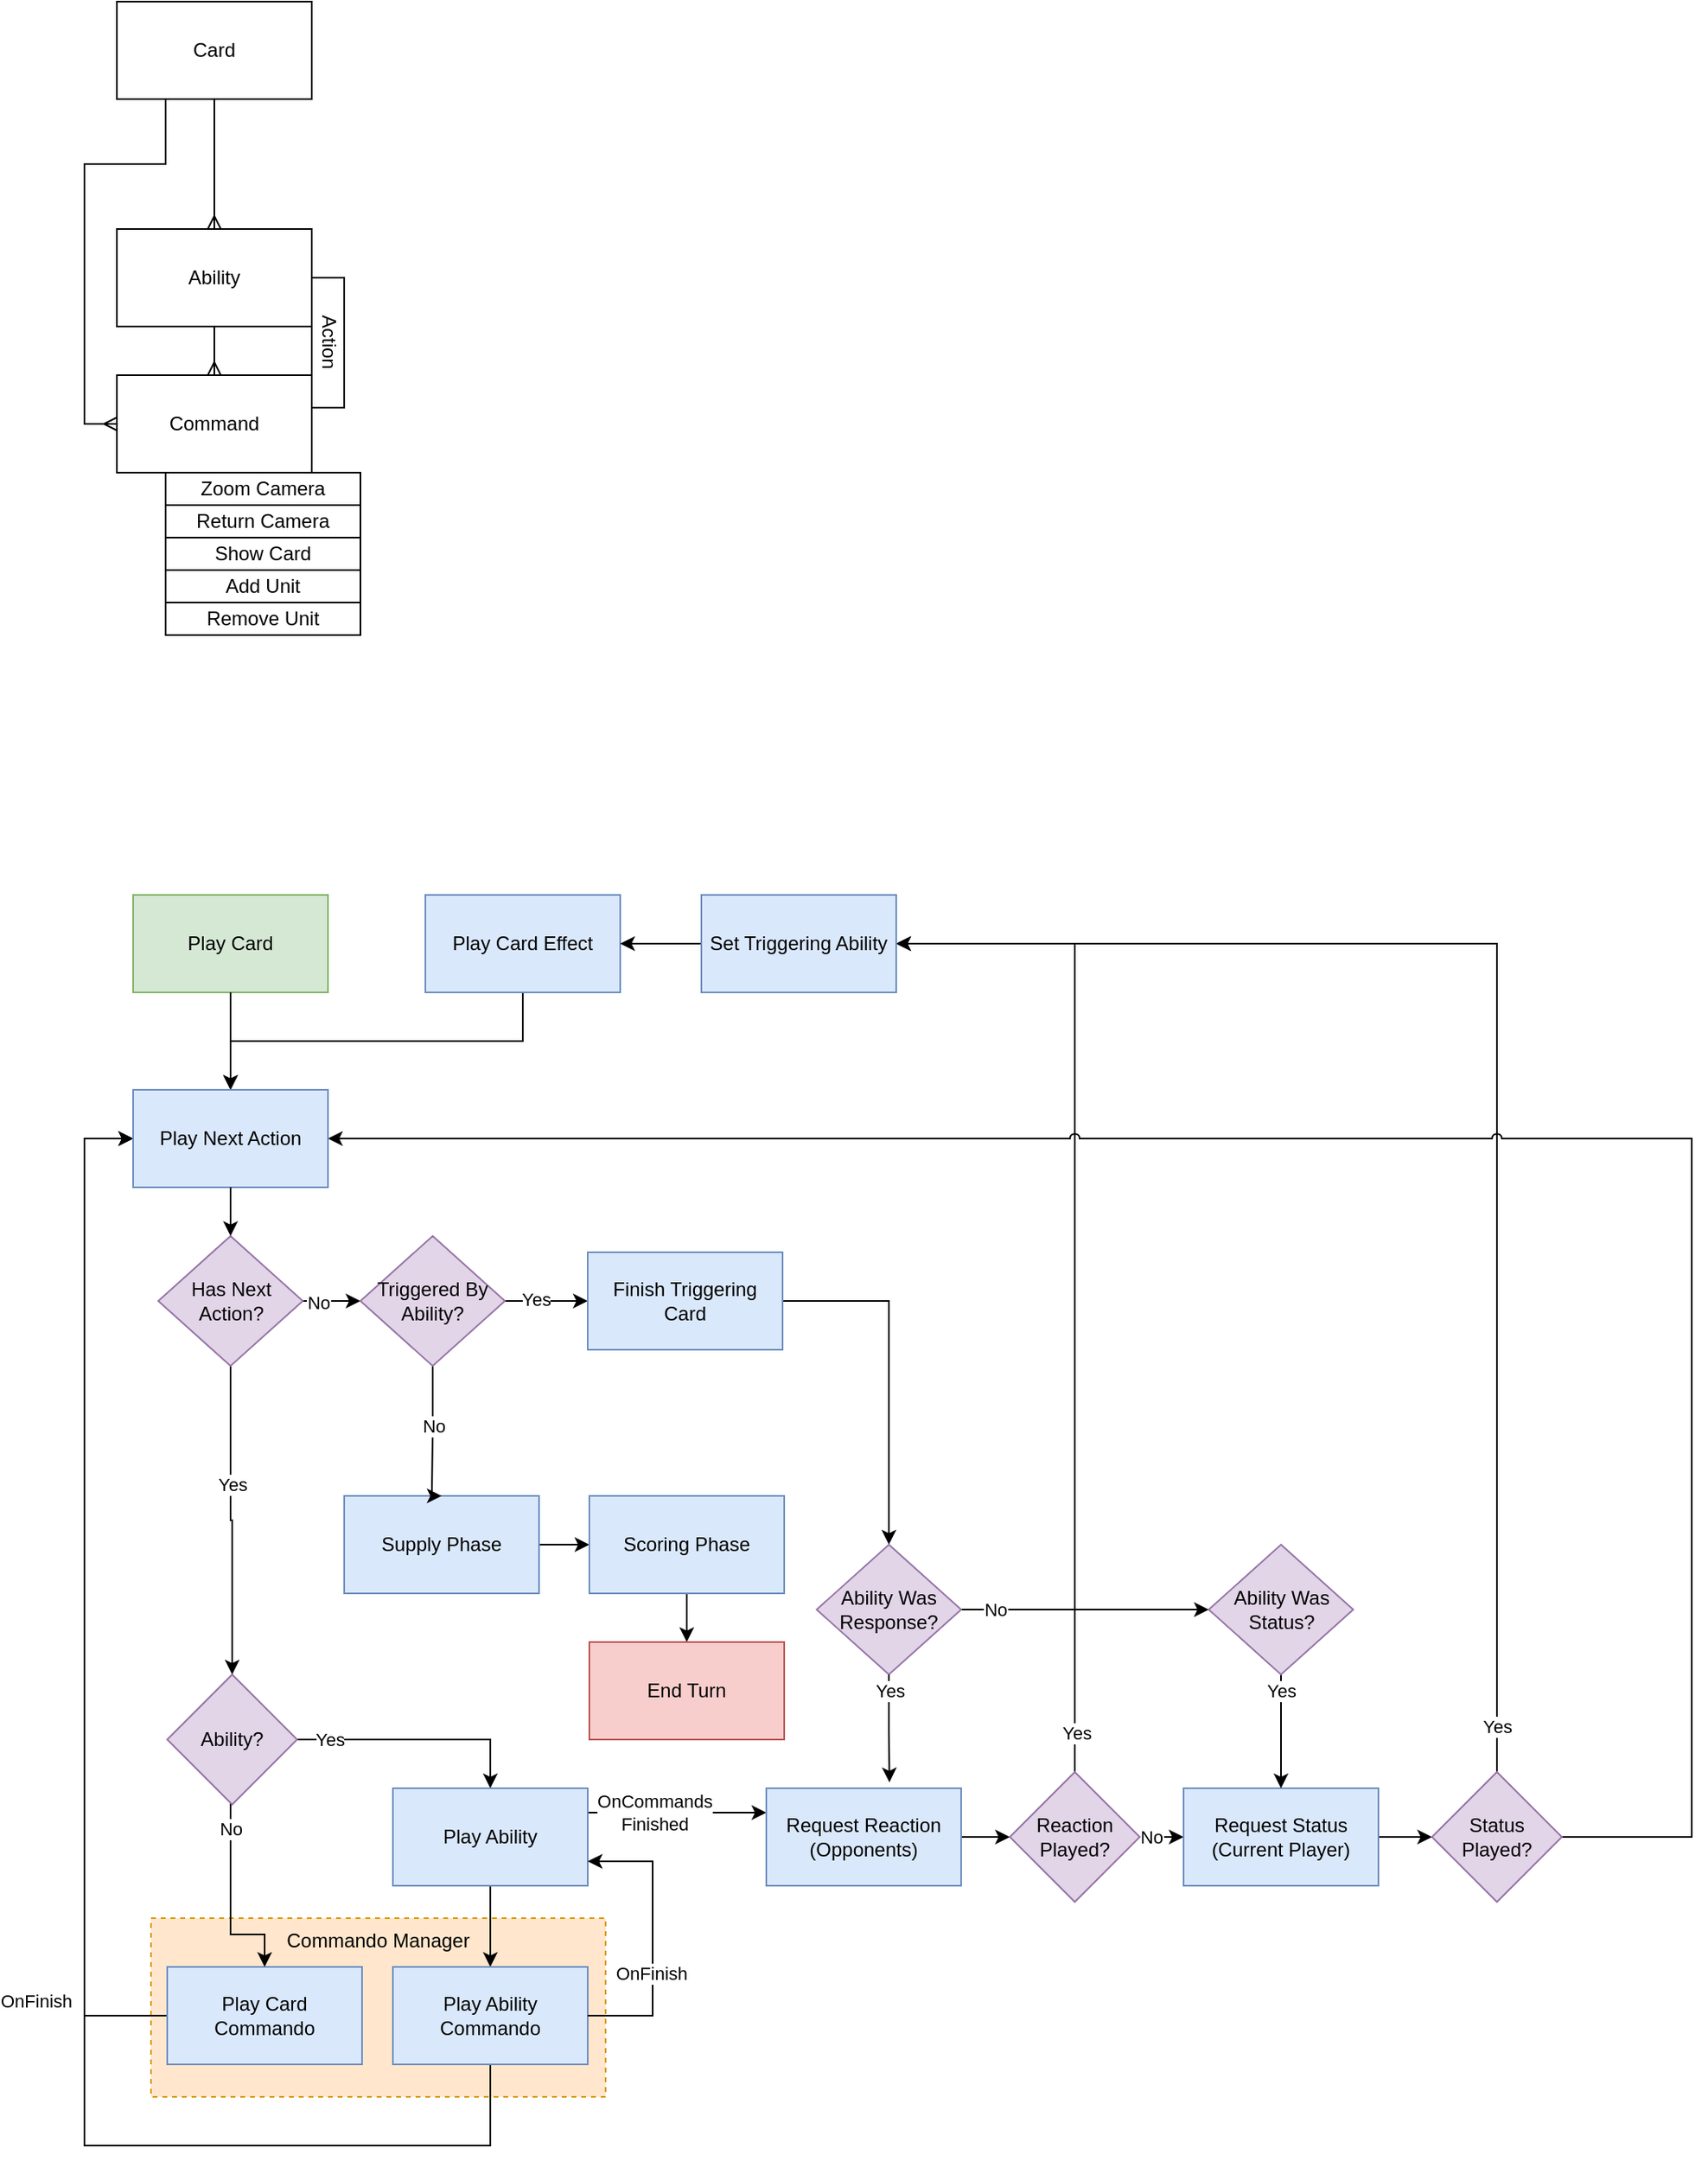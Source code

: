 <mxfile version="24.3.1" type="device">
  <diagram name="Pagina-1" id="IaD8xhGnDgToMWN5SI3F">
    <mxGraphModel dx="1728" dy="922" grid="1" gridSize="10" guides="1" tooltips="1" connect="1" arrows="1" fold="1" page="1" pageScale="1" pageWidth="827" pageHeight="1169" math="0" shadow="0">
      <root>
        <mxCell id="0" />
        <mxCell id="1" parent="0" />
        <mxCell id="_0RKDwWshR8oVhrNzdpn-49" value="Commando Manager" style="rounded=0;whiteSpace=wrap;html=1;verticalAlign=top;dashed=1;fillColor=#ffe6cc;strokeColor=#d79b00;" parent="1" vertex="1">
          <mxGeometry x="191" y="1310" width="280" height="110" as="geometry" />
        </mxCell>
        <mxCell id="Gep4QwJAN5HZoMEXAOhW-1" value="Card" style="rounded=0;whiteSpace=wrap;html=1;" parent="1" vertex="1">
          <mxGeometry x="170" y="130" width="120" height="60" as="geometry" />
        </mxCell>
        <mxCell id="Gep4QwJAN5HZoMEXAOhW-2" value="Ability" style="rounded=0;whiteSpace=wrap;html=1;" parent="1" vertex="1">
          <mxGeometry x="170" y="270" width="120" height="60" as="geometry" />
        </mxCell>
        <mxCell id="Gep4QwJAN5HZoMEXAOhW-4" style="edgeStyle=orthogonalEdgeStyle;rounded=0;orthogonalLoop=1;jettySize=auto;html=1;exitX=0.5;exitY=0;exitDx=0;exitDy=0;entryX=0.5;entryY=1;entryDx=0;entryDy=0;startArrow=ERmany;startFill=0;endArrow=none;endFill=0;" parent="1" source="Gep4QwJAN5HZoMEXAOhW-2" target="Gep4QwJAN5HZoMEXAOhW-1" edge="1">
          <mxGeometry relative="1" as="geometry">
            <Array as="points">
              <mxPoint x="230" y="230" />
              <mxPoint x="230" y="230" />
            </Array>
          </mxGeometry>
        </mxCell>
        <mxCell id="ChCVL3C0lBu9U5qs8g9y-7" value="" style="group" parent="1" vertex="1" connectable="0">
          <mxGeometry x="180" y="360" width="140" height="160" as="geometry" />
        </mxCell>
        <mxCell id="ChCVL3C0lBu9U5qs8g9y-1" value="Command" style="rounded=0;whiteSpace=wrap;html=1;movable=1;resizable=1;rotatable=1;deletable=1;editable=1;locked=0;connectable=1;" parent="ChCVL3C0lBu9U5qs8g9y-7" vertex="1">
          <mxGeometry x="-10" width="120" height="60" as="geometry" />
        </mxCell>
        <mxCell id="ChCVL3C0lBu9U5qs8g9y-2" value="Zoom Camera" style="rounded=0;whiteSpace=wrap;html=1;movable=1;resizable=1;rotatable=1;deletable=1;editable=1;locked=0;connectable=1;" parent="ChCVL3C0lBu9U5qs8g9y-7" vertex="1">
          <mxGeometry x="20" y="60" width="120" height="20" as="geometry" />
        </mxCell>
        <mxCell id="ChCVL3C0lBu9U5qs8g9y-3" value="Add Unit" style="rounded=0;whiteSpace=wrap;html=1;movable=1;resizable=1;rotatable=1;deletable=1;editable=1;locked=0;connectable=1;" parent="ChCVL3C0lBu9U5qs8g9y-7" vertex="1">
          <mxGeometry x="20" y="120" width="120" height="20" as="geometry" />
        </mxCell>
        <mxCell id="ChCVL3C0lBu9U5qs8g9y-4" value="Remove Unit" style="rounded=0;whiteSpace=wrap;html=1;movable=1;resizable=1;rotatable=1;deletable=1;editable=1;locked=0;connectable=1;" parent="ChCVL3C0lBu9U5qs8g9y-7" vertex="1">
          <mxGeometry x="20" y="140" width="120" height="20" as="geometry" />
        </mxCell>
        <mxCell id="ChCVL3C0lBu9U5qs8g9y-5" value="Return Camera" style="rounded=0;whiteSpace=wrap;html=1;movable=1;resizable=1;rotatable=1;deletable=1;editable=1;locked=0;connectable=1;" parent="ChCVL3C0lBu9U5qs8g9y-7" vertex="1">
          <mxGeometry x="20" y="80" width="120" height="20" as="geometry" />
        </mxCell>
        <mxCell id="ChCVL3C0lBu9U5qs8g9y-6" value="Show Card" style="rounded=0;whiteSpace=wrap;html=1;movable=1;resizable=1;rotatable=1;deletable=1;editable=1;locked=0;connectable=1;" parent="ChCVL3C0lBu9U5qs8g9y-7" vertex="1">
          <mxGeometry x="20" y="100" width="120" height="20" as="geometry" />
        </mxCell>
        <mxCell id="ChCVL3C0lBu9U5qs8g9y-9" style="edgeStyle=orthogonalEdgeStyle;rounded=0;orthogonalLoop=1;jettySize=auto;html=1;exitX=0.5;exitY=0;exitDx=0;exitDy=0;entryX=0.5;entryY=1;entryDx=0;entryDy=0;startArrow=ERmany;startFill=0;endArrow=none;endFill=0;" parent="1" source="ChCVL3C0lBu9U5qs8g9y-1" target="Gep4QwJAN5HZoMEXAOhW-2" edge="1">
          <mxGeometry relative="1" as="geometry">
            <mxPoint x="320" y="280" as="sourcePoint" />
            <mxPoint x="370" y="200" as="targetPoint" />
          </mxGeometry>
        </mxCell>
        <mxCell id="_0RKDwWshR8oVhrNzdpn-2" value="Play Card" style="rounded=0;whiteSpace=wrap;html=1;fillColor=#d5e8d4;strokeColor=#82b366;" parent="1" vertex="1">
          <mxGeometry x="180" y="680" width="120" height="60" as="geometry" />
        </mxCell>
        <mxCell id="_0RKDwWshR8oVhrNzdpn-15" style="edgeStyle=orthogonalEdgeStyle;rounded=0;orthogonalLoop=1;jettySize=auto;html=1;exitX=0;exitY=0.5;exitDx=0;exitDy=0;entryX=0;entryY=0.5;entryDx=0;entryDy=0;" parent="1" source="_0RKDwWshR8oVhrNzdpn-4" target="_0RKDwWshR8oVhrNzdpn-54" edge="1">
          <mxGeometry relative="1" as="geometry">
            <Array as="points">
              <mxPoint x="150" y="1370" />
              <mxPoint x="150" y="830" />
            </Array>
          </mxGeometry>
        </mxCell>
        <mxCell id="_0RKDwWshR8oVhrNzdpn-50" value="OnFinish" style="edgeLabel;html=1;align=center;verticalAlign=middle;resizable=0;points=[];" parent="_0RKDwWshR8oVhrNzdpn-15" vertex="1" connectable="0">
          <mxGeometry x="-0.56" y="1" relative="1" as="geometry">
            <mxPoint x="-29" y="76" as="offset" />
          </mxGeometry>
        </mxCell>
        <mxCell id="_0RKDwWshR8oVhrNzdpn-4" value="Play Card Commando" style="rounded=0;whiteSpace=wrap;html=1;fillColor=#dae8fc;strokeColor=#6c8ebf;" parent="1" vertex="1">
          <mxGeometry x="201" y="1340" width="120" height="60" as="geometry" />
        </mxCell>
        <mxCell id="_0RKDwWshR8oVhrNzdpn-7" style="edgeStyle=orthogonalEdgeStyle;rounded=0;orthogonalLoop=1;jettySize=auto;html=1;exitX=0.5;exitY=1;exitDx=0;exitDy=0;entryX=0.5;entryY=0;entryDx=0;entryDy=0;" parent="1" source="_0RKDwWshR8oVhrNzdpn-5" target="_0RKDwWshR8oVhrNzdpn-4" edge="1">
          <mxGeometry relative="1" as="geometry">
            <mxPoint x="250" y="1340" as="targetPoint" />
            <Array as="points">
              <mxPoint x="240" y="1320" />
              <mxPoint x="261" y="1320" />
            </Array>
          </mxGeometry>
        </mxCell>
        <mxCell id="_0RKDwWshR8oVhrNzdpn-18" value="No" style="edgeLabel;html=1;align=center;verticalAlign=middle;resizable=0;points=[];" parent="_0RKDwWshR8oVhrNzdpn-7" vertex="1" connectable="0">
          <mxGeometry x="-0.62" y="-2" relative="1" as="geometry">
            <mxPoint x="2" y="-7" as="offset" />
          </mxGeometry>
        </mxCell>
        <mxCell id="_0RKDwWshR8oVhrNzdpn-10" style="edgeStyle=orthogonalEdgeStyle;rounded=0;orthogonalLoop=1;jettySize=auto;html=1;exitX=1;exitY=0.5;exitDx=0;exitDy=0;entryX=0.5;entryY=0;entryDx=0;entryDy=0;" parent="1" source="_0RKDwWshR8oVhrNzdpn-5" target="_0RKDwWshR8oVhrNzdpn-8" edge="1">
          <mxGeometry relative="1" as="geometry">
            <mxPoint x="340" y="1260" as="targetPoint" />
          </mxGeometry>
        </mxCell>
        <mxCell id="_0RKDwWshR8oVhrNzdpn-17" value="Yes" style="edgeLabel;html=1;align=center;verticalAlign=middle;resizable=0;points=[];" parent="_0RKDwWshR8oVhrNzdpn-10" vertex="1" connectable="0">
          <mxGeometry x="-0.847" y="-1" relative="1" as="geometry">
            <mxPoint x="8" y="-1" as="offset" />
          </mxGeometry>
        </mxCell>
        <mxCell id="_0RKDwWshR8oVhrNzdpn-5" value="Ability?" style="rhombus;whiteSpace=wrap;html=1;fillColor=#e1d5e7;strokeColor=#9673a6;" parent="1" vertex="1">
          <mxGeometry x="201" y="1160" width="80" height="80" as="geometry" />
        </mxCell>
        <mxCell id="_0RKDwWshR8oVhrNzdpn-6" style="edgeStyle=orthogonalEdgeStyle;rounded=0;orthogonalLoop=1;jettySize=auto;html=1;exitX=0.5;exitY=1;exitDx=0;exitDy=0;" parent="1" source="_0RKDwWshR8oVhrNzdpn-2" target="_0RKDwWshR8oVhrNzdpn-54" edge="1">
          <mxGeometry relative="1" as="geometry">
            <mxPoint x="240" y="840" as="targetPoint" />
          </mxGeometry>
        </mxCell>
        <mxCell id="_0RKDwWshR8oVhrNzdpn-20" style="edgeStyle=orthogonalEdgeStyle;rounded=0;orthogonalLoop=1;jettySize=auto;html=1;exitX=1;exitY=0.25;exitDx=0;exitDy=0;entryX=0;entryY=0.25;entryDx=0;entryDy=0;" parent="1" source="_0RKDwWshR8oVhrNzdpn-8" target="_0RKDwWshR8oVhrNzdpn-19" edge="1">
          <mxGeometry relative="1" as="geometry" />
        </mxCell>
        <mxCell id="_0RKDwWshR8oVhrNzdpn-21" value="OnCommands&lt;div&gt;Finished&lt;/div&gt;" style="edgeLabel;html=1;align=center;verticalAlign=middle;resizable=0;points=[];" parent="_0RKDwWshR8oVhrNzdpn-20" vertex="1" connectable="0">
          <mxGeometry x="-0.257" relative="1" as="geometry">
            <mxPoint as="offset" />
          </mxGeometry>
        </mxCell>
        <mxCell id="_0RKDwWshR8oVhrNzdpn-62" style="edgeStyle=orthogonalEdgeStyle;rounded=0;orthogonalLoop=1;jettySize=auto;html=1;exitX=0.5;exitY=1;exitDx=0;exitDy=0;entryX=0.5;entryY=0;entryDx=0;entryDy=0;" parent="1" source="_0RKDwWshR8oVhrNzdpn-8" target="_0RKDwWshR8oVhrNzdpn-9" edge="1">
          <mxGeometry relative="1" as="geometry" />
        </mxCell>
        <mxCell id="_0RKDwWshR8oVhrNzdpn-8" value="Play Ability" style="rounded=0;whiteSpace=wrap;html=1;fillColor=#dae8fc;strokeColor=#6c8ebf;" parent="1" vertex="1">
          <mxGeometry x="340" y="1230" width="120" height="60" as="geometry" />
        </mxCell>
        <mxCell id="-7bolcD9-ArwaSIckpxd-14" style="edgeStyle=orthogonalEdgeStyle;rounded=0;orthogonalLoop=1;jettySize=auto;html=1;exitX=0.5;exitY=1;exitDx=0;exitDy=0;entryX=0;entryY=0.5;entryDx=0;entryDy=0;" edge="1" parent="1" source="_0RKDwWshR8oVhrNzdpn-9" target="_0RKDwWshR8oVhrNzdpn-54">
          <mxGeometry relative="1" as="geometry">
            <Array as="points">
              <mxPoint x="400" y="1450" />
              <mxPoint x="150" y="1450" />
              <mxPoint x="150" y="830" />
            </Array>
          </mxGeometry>
        </mxCell>
        <mxCell id="_0RKDwWshR8oVhrNzdpn-9" value="Play Ability Commando" style="rounded=0;whiteSpace=wrap;html=1;fillColor=#dae8fc;strokeColor=#6c8ebf;" parent="1" vertex="1">
          <mxGeometry x="340" y="1340" width="120" height="60" as="geometry" />
        </mxCell>
        <mxCell id="_0RKDwWshR8oVhrNzdpn-26" style="edgeStyle=orthogonalEdgeStyle;rounded=0;orthogonalLoop=1;jettySize=auto;html=1;exitX=1;exitY=0.5;exitDx=0;exitDy=0;" parent="1" source="_0RKDwWshR8oVhrNzdpn-19" target="_0RKDwWshR8oVhrNzdpn-25" edge="1">
          <mxGeometry relative="1" as="geometry" />
        </mxCell>
        <mxCell id="_0RKDwWshR8oVhrNzdpn-19" value="Request Reaction&lt;br&gt;(Opponents)" style="rounded=0;whiteSpace=wrap;html=1;fillColor=#dae8fc;strokeColor=#6c8ebf;" parent="1" vertex="1">
          <mxGeometry x="570" y="1230" width="120" height="60" as="geometry" />
        </mxCell>
        <mxCell id="_0RKDwWshR8oVhrNzdpn-27" style="edgeStyle=orthogonalEdgeStyle;rounded=0;orthogonalLoop=1;jettySize=auto;html=1;exitX=0.5;exitY=0;exitDx=0;exitDy=0;entryX=1;entryY=0.5;entryDx=0;entryDy=0;" parent="1" source="_0RKDwWshR8oVhrNzdpn-25" target="-7bolcD9-ArwaSIckpxd-25" edge="1">
          <mxGeometry relative="1" as="geometry" />
        </mxCell>
        <mxCell id="_0RKDwWshR8oVhrNzdpn-28" value="Yes" style="edgeLabel;html=1;align=center;verticalAlign=middle;resizable=0;points=[];" parent="_0RKDwWshR8oVhrNzdpn-27" vertex="1" connectable="0">
          <mxGeometry x="-0.921" y="-1" relative="1" as="geometry">
            <mxPoint as="offset" />
          </mxGeometry>
        </mxCell>
        <mxCell id="_0RKDwWshR8oVhrNzdpn-30" style="edgeStyle=orthogonalEdgeStyle;rounded=0;orthogonalLoop=1;jettySize=auto;html=1;exitX=1;exitY=0.5;exitDx=0;exitDy=0;" parent="1" source="_0RKDwWshR8oVhrNzdpn-25" target="_0RKDwWshR8oVhrNzdpn-29" edge="1">
          <mxGeometry relative="1" as="geometry" />
        </mxCell>
        <mxCell id="_0RKDwWshR8oVhrNzdpn-36" value="No" style="edgeLabel;html=1;align=center;verticalAlign=middle;resizable=0;points=[];" parent="_0RKDwWshR8oVhrNzdpn-30" vertex="1" connectable="0">
          <mxGeometry x="-0.744" relative="1" as="geometry">
            <mxPoint as="offset" />
          </mxGeometry>
        </mxCell>
        <mxCell id="_0RKDwWshR8oVhrNzdpn-25" value="Reaction Played?" style="rhombus;whiteSpace=wrap;html=1;fillColor=#e1d5e7;strokeColor=#9673a6;" parent="1" vertex="1">
          <mxGeometry x="720" y="1220" width="80" height="80" as="geometry" />
        </mxCell>
        <mxCell id="_0RKDwWshR8oVhrNzdpn-32" style="edgeStyle=orthogonalEdgeStyle;rounded=0;orthogonalLoop=1;jettySize=auto;html=1;exitX=1;exitY=0.5;exitDx=0;exitDy=0;entryX=0;entryY=0.5;entryDx=0;entryDy=0;" parent="1" source="_0RKDwWshR8oVhrNzdpn-29" target="_0RKDwWshR8oVhrNzdpn-31" edge="1">
          <mxGeometry relative="1" as="geometry" />
        </mxCell>
        <mxCell id="_0RKDwWshR8oVhrNzdpn-29" value="Request Status&lt;br&gt;(Current Player)" style="rounded=0;whiteSpace=wrap;html=1;fillColor=#dae8fc;strokeColor=#6c8ebf;" parent="1" vertex="1">
          <mxGeometry x="827" y="1230" width="120" height="60" as="geometry" />
        </mxCell>
        <mxCell id="_0RKDwWshR8oVhrNzdpn-33" style="edgeStyle=orthogonalEdgeStyle;rounded=0;orthogonalLoop=1;jettySize=auto;html=1;exitX=0.5;exitY=0;exitDx=0;exitDy=0;entryX=1;entryY=0.5;entryDx=0;entryDy=0;" parent="1" source="_0RKDwWshR8oVhrNzdpn-31" target="-7bolcD9-ArwaSIckpxd-25" edge="1">
          <mxGeometry relative="1" as="geometry" />
        </mxCell>
        <mxCell id="_0RKDwWshR8oVhrNzdpn-34" value="Yes" style="edgeLabel;html=1;align=center;verticalAlign=middle;resizable=0;points=[];" parent="_0RKDwWshR8oVhrNzdpn-33" vertex="1" connectable="0">
          <mxGeometry x="-0.896" y="2" relative="1" as="geometry">
            <mxPoint x="2" y="18" as="offset" />
          </mxGeometry>
        </mxCell>
        <mxCell id="_0RKDwWshR8oVhrNzdpn-39" style="edgeStyle=orthogonalEdgeStyle;rounded=0;orthogonalLoop=1;jettySize=auto;html=1;exitX=1;exitY=0.5;exitDx=0;exitDy=0;entryX=1;entryY=0.5;entryDx=0;entryDy=0;jumpStyle=arc;" parent="1" source="_0RKDwWshR8oVhrNzdpn-31" target="_0RKDwWshR8oVhrNzdpn-54" edge="1">
          <mxGeometry relative="1" as="geometry">
            <mxPoint x="1110" y="990" as="targetPoint" />
            <Array as="points">
              <mxPoint x="1140" y="1260" />
              <mxPoint x="1140" y="830" />
            </Array>
          </mxGeometry>
        </mxCell>
        <mxCell id="_0RKDwWshR8oVhrNzdpn-31" value="Status Played?" style="rhombus;whiteSpace=wrap;html=1;fillColor=#e1d5e7;strokeColor=#9673a6;" parent="1" vertex="1">
          <mxGeometry x="980" y="1220" width="80" height="80" as="geometry" />
        </mxCell>
        <mxCell id="_0RKDwWshR8oVhrNzdpn-41" style="edgeStyle=orthogonalEdgeStyle;rounded=0;orthogonalLoop=1;jettySize=auto;html=1;exitX=0.5;exitY=1;exitDx=0;exitDy=0;" parent="1" source="_0RKDwWshR8oVhrNzdpn-40" target="_0RKDwWshR8oVhrNzdpn-54" edge="1">
          <mxGeometry relative="1" as="geometry" />
        </mxCell>
        <mxCell id="_0RKDwWshR8oVhrNzdpn-40" value="Play Card Effect" style="rounded=0;whiteSpace=wrap;html=1;fillColor=#dae8fc;strokeColor=#6c8ebf;" parent="1" vertex="1">
          <mxGeometry x="360" y="680" width="120" height="60" as="geometry" />
        </mxCell>
        <mxCell id="_0RKDwWshR8oVhrNzdpn-52" style="edgeStyle=orthogonalEdgeStyle;rounded=0;orthogonalLoop=1;jettySize=auto;html=1;exitX=1;exitY=0.5;exitDx=0;exitDy=0;entryX=1;entryY=0.75;entryDx=0;entryDy=0;" parent="1" source="_0RKDwWshR8oVhrNzdpn-9" target="_0RKDwWshR8oVhrNzdpn-8" edge="1">
          <mxGeometry relative="1" as="geometry">
            <Array as="points">
              <mxPoint x="500" y="1370" />
              <mxPoint x="500" y="1275" />
            </Array>
          </mxGeometry>
        </mxCell>
        <mxCell id="_0RKDwWshR8oVhrNzdpn-53" value="OnFinish" style="edgeLabel;html=1;align=center;verticalAlign=middle;resizable=0;points=[];" parent="_0RKDwWshR8oVhrNzdpn-52" vertex="1" connectable="0">
          <mxGeometry x="-0.367" y="1" relative="1" as="geometry">
            <mxPoint y="-11" as="offset" />
          </mxGeometry>
        </mxCell>
        <mxCell id="_0RKDwWshR8oVhrNzdpn-54" value="Play Next Action" style="rounded=0;whiteSpace=wrap;html=1;fillColor=#dae8fc;strokeColor=#6c8ebf;" parent="1" vertex="1">
          <mxGeometry x="180" y="800" width="120" height="60" as="geometry" />
        </mxCell>
        <mxCell id="-7bolcD9-ArwaSIckpxd-2" style="edgeStyle=orthogonalEdgeStyle;rounded=0;orthogonalLoop=1;jettySize=auto;html=1;exitX=0;exitY=0.5;exitDx=0;exitDy=0;startArrow=ERmany;startFill=0;endArrow=none;endFill=0;" edge="1" parent="1" source="ChCVL3C0lBu9U5qs8g9y-1">
          <mxGeometry relative="1" as="geometry">
            <mxPoint x="210" y="280" as="sourcePoint" />
            <mxPoint x="200" y="190" as="targetPoint" />
            <Array as="points">
              <mxPoint x="150" y="390" />
              <mxPoint x="150" y="230" />
              <mxPoint x="200" y="230" />
            </Array>
          </mxGeometry>
        </mxCell>
        <mxCell id="-7bolcD9-ArwaSIckpxd-3" value="Action" style="rounded=0;whiteSpace=wrap;html=1;textDirection=vertical-lr;" vertex="1" parent="1">
          <mxGeometry x="290" y="300" width="20" height="80" as="geometry" />
        </mxCell>
        <mxCell id="-7bolcD9-ArwaSIckpxd-10" style="edgeStyle=orthogonalEdgeStyle;rounded=0;orthogonalLoop=1;jettySize=auto;html=1;exitX=0.5;exitY=1;exitDx=0;exitDy=0;" edge="1" parent="1" source="-7bolcD9-ArwaSIckpxd-4" target="_0RKDwWshR8oVhrNzdpn-5">
          <mxGeometry relative="1" as="geometry" />
        </mxCell>
        <mxCell id="-7bolcD9-ArwaSIckpxd-11" value="Yes" style="edgeLabel;html=1;align=center;verticalAlign=middle;resizable=0;points=[];" vertex="1" connectable="0" parent="-7bolcD9-ArwaSIckpxd-10">
          <mxGeometry x="-0.24" y="1" relative="1" as="geometry">
            <mxPoint as="offset" />
          </mxGeometry>
        </mxCell>
        <mxCell id="-7bolcD9-ArwaSIckpxd-23" style="edgeStyle=orthogonalEdgeStyle;rounded=0;orthogonalLoop=1;jettySize=auto;html=1;exitX=1;exitY=0.5;exitDx=0;exitDy=0;" edge="1" parent="1" source="-7bolcD9-ArwaSIckpxd-4">
          <mxGeometry relative="1" as="geometry">
            <mxPoint x="320" y="930.034" as="targetPoint" />
          </mxGeometry>
        </mxCell>
        <mxCell id="-7bolcD9-ArwaSIckpxd-24" value="No" style="edgeLabel;html=1;align=center;verticalAlign=middle;resizable=0;points=[];" vertex="1" connectable="0" parent="-7bolcD9-ArwaSIckpxd-23">
          <mxGeometry x="-0.484" y="-1" relative="1" as="geometry">
            <mxPoint as="offset" />
          </mxGeometry>
        </mxCell>
        <mxCell id="-7bolcD9-ArwaSIckpxd-4" value="Has Next Action?" style="rhombus;whiteSpace=wrap;html=1;fillColor=#e1d5e7;strokeColor=#9673a6;" vertex="1" parent="1">
          <mxGeometry x="195.5" y="890" width="89" height="80" as="geometry" />
        </mxCell>
        <mxCell id="-7bolcD9-ArwaSIckpxd-9" style="edgeStyle=orthogonalEdgeStyle;rounded=0;orthogonalLoop=1;jettySize=auto;html=1;exitX=0.5;exitY=1;exitDx=0;exitDy=0;entryX=0.5;entryY=0;entryDx=0;entryDy=0;" edge="1" parent="1" source="_0RKDwWshR8oVhrNzdpn-54" target="-7bolcD9-ArwaSIckpxd-4">
          <mxGeometry relative="1" as="geometry" />
        </mxCell>
        <mxCell id="-7bolcD9-ArwaSIckpxd-28" style="edgeStyle=orthogonalEdgeStyle;rounded=0;orthogonalLoop=1;jettySize=auto;html=1;exitX=0;exitY=0.5;exitDx=0;exitDy=0;" edge="1" parent="1" source="-7bolcD9-ArwaSIckpxd-25" target="_0RKDwWshR8oVhrNzdpn-40">
          <mxGeometry relative="1" as="geometry" />
        </mxCell>
        <mxCell id="-7bolcD9-ArwaSIckpxd-25" value="Set Triggering Ability" style="rounded=0;whiteSpace=wrap;html=1;fillColor=#dae8fc;strokeColor=#6c8ebf;" vertex="1" parent="1">
          <mxGeometry x="530" y="680" width="120" height="60" as="geometry" />
        </mxCell>
        <mxCell id="-7bolcD9-ArwaSIckpxd-29" style="edgeStyle=orthogonalEdgeStyle;rounded=0;orthogonalLoop=1;jettySize=auto;html=1;exitX=1;exitY=0.5;exitDx=0;exitDy=0;entryX=0;entryY=0.5;entryDx=0;entryDy=0;" edge="1" parent="1" source="-7bolcD9-ArwaSIckpxd-30" target="-7bolcD9-ArwaSIckpxd-32">
          <mxGeometry relative="1" as="geometry" />
        </mxCell>
        <mxCell id="-7bolcD9-ArwaSIckpxd-30" value="Supply Phase" style="rounded=0;whiteSpace=wrap;html=1;fillColor=#dae8fc;strokeColor=#6c8ebf;" vertex="1" parent="1">
          <mxGeometry x="310" y="1050" width="120" height="60" as="geometry" />
        </mxCell>
        <mxCell id="-7bolcD9-ArwaSIckpxd-31" style="edgeStyle=orthogonalEdgeStyle;rounded=0;orthogonalLoop=1;jettySize=auto;html=1;exitX=0.5;exitY=1;exitDx=0;exitDy=0;" edge="1" parent="1" source="-7bolcD9-ArwaSIckpxd-32" target="-7bolcD9-ArwaSIckpxd-33">
          <mxGeometry relative="1" as="geometry" />
        </mxCell>
        <mxCell id="-7bolcD9-ArwaSIckpxd-32" value="Scoring Phase" style="rounded=0;whiteSpace=wrap;html=1;fillColor=#dae8fc;strokeColor=#6c8ebf;" vertex="1" parent="1">
          <mxGeometry x="461" y="1050" width="120" height="60" as="geometry" />
        </mxCell>
        <mxCell id="-7bolcD9-ArwaSIckpxd-33" value="End Turn" style="rounded=0;whiteSpace=wrap;html=1;fillColor=#f8cecc;strokeColor=#b85450;" vertex="1" parent="1">
          <mxGeometry x="461" y="1140" width="120" height="60" as="geometry" />
        </mxCell>
        <mxCell id="-7bolcD9-ArwaSIckpxd-35" style="edgeStyle=orthogonalEdgeStyle;rounded=0;orthogonalLoop=1;jettySize=auto;html=1;exitX=0.5;exitY=1;exitDx=0;exitDy=0;" edge="1" parent="1" source="-7bolcD9-ArwaSIckpxd-34">
          <mxGeometry relative="1" as="geometry">
            <mxPoint x="370" y="1050" as="targetPoint" />
            <Array as="points">
              <mxPoint x="364" y="1010" />
              <mxPoint x="364" y="1050" />
            </Array>
          </mxGeometry>
        </mxCell>
        <mxCell id="-7bolcD9-ArwaSIckpxd-38" value="No" style="edgeLabel;html=1;align=center;verticalAlign=middle;resizable=0;points=[];" vertex="1" connectable="0" parent="-7bolcD9-ArwaSIckpxd-35">
          <mxGeometry x="-0.148" relative="1" as="geometry">
            <mxPoint as="offset" />
          </mxGeometry>
        </mxCell>
        <mxCell id="-7bolcD9-ArwaSIckpxd-36" style="edgeStyle=orthogonalEdgeStyle;rounded=0;orthogonalLoop=1;jettySize=auto;html=1;exitX=1;exitY=0.5;exitDx=0;exitDy=0;" edge="1" parent="1" source="-7bolcD9-ArwaSIckpxd-34" target="-7bolcD9-ArwaSIckpxd-37">
          <mxGeometry relative="1" as="geometry">
            <mxPoint x="420" y="930.103" as="targetPoint" />
          </mxGeometry>
        </mxCell>
        <mxCell id="-7bolcD9-ArwaSIckpxd-40" value="Yes" style="edgeLabel;html=1;align=center;verticalAlign=middle;resizable=0;points=[];" vertex="1" connectable="0" parent="-7bolcD9-ArwaSIckpxd-36">
          <mxGeometry x="-0.267" y="1" relative="1" as="geometry">
            <mxPoint as="offset" />
          </mxGeometry>
        </mxCell>
        <mxCell id="-7bolcD9-ArwaSIckpxd-34" value="Triggered By Ability?" style="rhombus;whiteSpace=wrap;html=1;fillColor=#e1d5e7;strokeColor=#9673a6;" vertex="1" parent="1">
          <mxGeometry x="320" y="890" width="89" height="80" as="geometry" />
        </mxCell>
        <mxCell id="-7bolcD9-ArwaSIckpxd-42" style="edgeStyle=orthogonalEdgeStyle;rounded=0;orthogonalLoop=1;jettySize=auto;html=1;exitX=1;exitY=0.5;exitDx=0;exitDy=0;entryX=0.5;entryY=0;entryDx=0;entryDy=0;" edge="1" parent="1" source="-7bolcD9-ArwaSIckpxd-37" target="-7bolcD9-ArwaSIckpxd-41">
          <mxGeometry relative="1" as="geometry" />
        </mxCell>
        <mxCell id="-7bolcD9-ArwaSIckpxd-37" value="Finish Triggering Card" style="rounded=0;whiteSpace=wrap;html=1;fillColor=#dae8fc;strokeColor=#6c8ebf;" vertex="1" parent="1">
          <mxGeometry x="460" y="900" width="120" height="60" as="geometry" />
        </mxCell>
        <mxCell id="-7bolcD9-ArwaSIckpxd-46" style="edgeStyle=orthogonalEdgeStyle;rounded=0;orthogonalLoop=1;jettySize=auto;html=1;exitX=1;exitY=0.5;exitDx=0;exitDy=0;entryX=0;entryY=0.5;entryDx=0;entryDy=0;" edge="1" parent="1" source="-7bolcD9-ArwaSIckpxd-41" target="-7bolcD9-ArwaSIckpxd-45">
          <mxGeometry relative="1" as="geometry" />
        </mxCell>
        <mxCell id="-7bolcD9-ArwaSIckpxd-49" value="No" style="edgeLabel;html=1;align=center;verticalAlign=middle;resizable=0;points=[];" vertex="1" connectable="0" parent="-7bolcD9-ArwaSIckpxd-46">
          <mxGeometry x="0.045" y="-2" relative="1" as="geometry">
            <mxPoint x="-59" y="-2" as="offset" />
          </mxGeometry>
        </mxCell>
        <mxCell id="-7bolcD9-ArwaSIckpxd-41" value="Ability Was Response?" style="rhombus;whiteSpace=wrap;html=1;fillColor=#e1d5e7;strokeColor=#9673a6;" vertex="1" parent="1">
          <mxGeometry x="601" y="1080" width="89" height="80" as="geometry" />
        </mxCell>
        <mxCell id="-7bolcD9-ArwaSIckpxd-43" style="edgeStyle=orthogonalEdgeStyle;rounded=0;orthogonalLoop=1;jettySize=auto;html=1;exitX=0.5;exitY=1;exitDx=0;exitDy=0;entryX=0.632;entryY=-0.061;entryDx=0;entryDy=0;entryPerimeter=0;" edge="1" parent="1" source="-7bolcD9-ArwaSIckpxd-41" target="_0RKDwWshR8oVhrNzdpn-19">
          <mxGeometry relative="1" as="geometry" />
        </mxCell>
        <mxCell id="-7bolcD9-ArwaSIckpxd-44" value="Yes" style="edgeLabel;html=1;align=center;verticalAlign=middle;resizable=0;points=[];" vertex="1" connectable="0" parent="-7bolcD9-ArwaSIckpxd-43">
          <mxGeometry x="-0.193" relative="1" as="geometry">
            <mxPoint y="-17" as="offset" />
          </mxGeometry>
        </mxCell>
        <mxCell id="-7bolcD9-ArwaSIckpxd-47" style="edgeStyle=orthogonalEdgeStyle;rounded=0;orthogonalLoop=1;jettySize=auto;html=1;exitX=0.5;exitY=1;exitDx=0;exitDy=0;" edge="1" parent="1" source="-7bolcD9-ArwaSIckpxd-45" target="_0RKDwWshR8oVhrNzdpn-29">
          <mxGeometry relative="1" as="geometry" />
        </mxCell>
        <mxCell id="-7bolcD9-ArwaSIckpxd-48" value="Yes" style="edgeLabel;html=1;align=center;verticalAlign=middle;resizable=0;points=[];" vertex="1" connectable="0" parent="-7bolcD9-ArwaSIckpxd-47">
          <mxGeometry x="-0.2" y="-1" relative="1" as="geometry">
            <mxPoint x="1" y="-18" as="offset" />
          </mxGeometry>
        </mxCell>
        <mxCell id="-7bolcD9-ArwaSIckpxd-45" value="Ability Was Status?" style="rhombus;whiteSpace=wrap;html=1;fillColor=#e1d5e7;strokeColor=#9673a6;" vertex="1" parent="1">
          <mxGeometry x="842.5" y="1080" width="89" height="80" as="geometry" />
        </mxCell>
      </root>
    </mxGraphModel>
  </diagram>
</mxfile>
